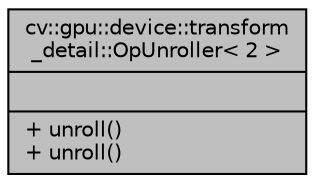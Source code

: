 digraph "cv::gpu::device::transform_detail::OpUnroller&lt; 2 &gt;"
{
 // LATEX_PDF_SIZE
  edge [fontname="Helvetica",fontsize="10",labelfontname="Helvetica",labelfontsize="10"];
  node [fontname="Helvetica",fontsize="10",shape=record];
  Node1 [label="{cv::gpu::device::transform\l_detail::OpUnroller\< 2 \>\n||+ unroll()\l+ unroll()\l}",height=0.2,width=0.4,color="black", fillcolor="grey75", style="filled", fontcolor="black",tooltip=" "];
}
